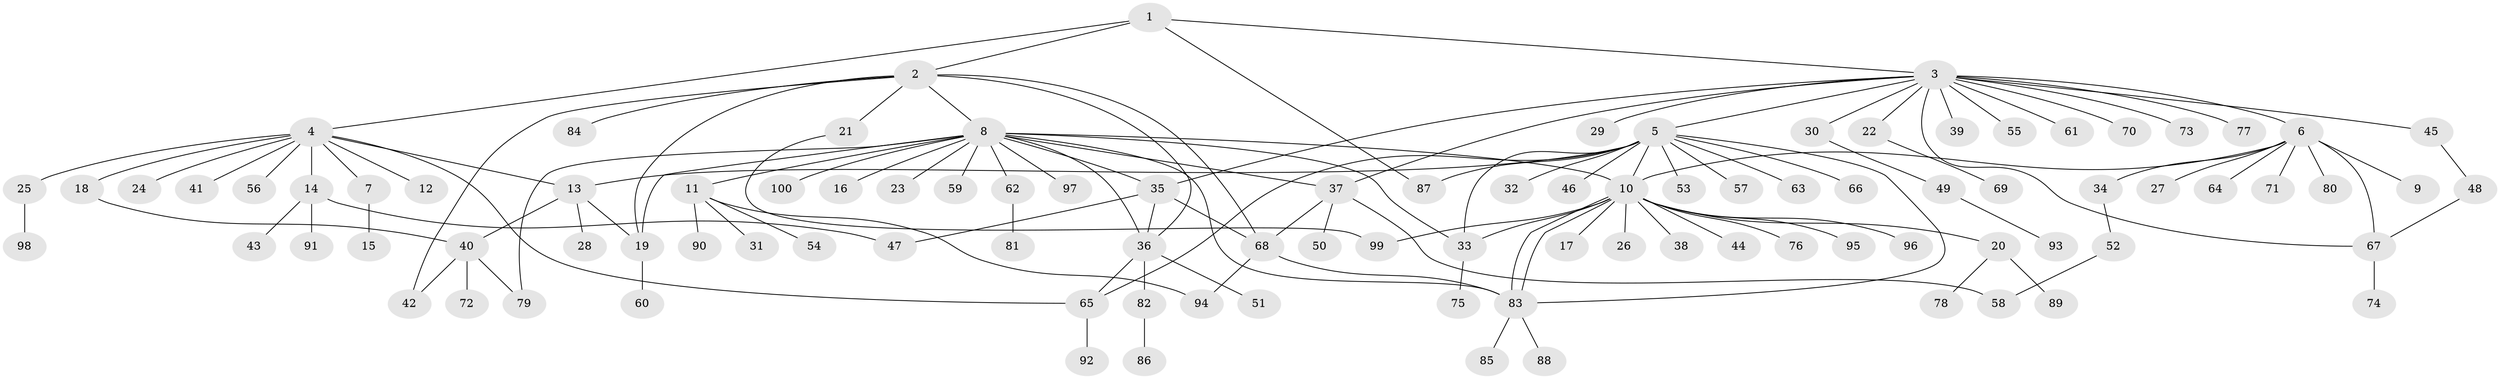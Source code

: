 // Generated by graph-tools (version 1.1) at 2025/38/02/21/25 10:38:53]
// undirected, 100 vertices, 128 edges
graph export_dot {
graph [start="1"]
  node [color=gray90,style=filled];
  1;
  2;
  3;
  4;
  5;
  6;
  7;
  8;
  9;
  10;
  11;
  12;
  13;
  14;
  15;
  16;
  17;
  18;
  19;
  20;
  21;
  22;
  23;
  24;
  25;
  26;
  27;
  28;
  29;
  30;
  31;
  32;
  33;
  34;
  35;
  36;
  37;
  38;
  39;
  40;
  41;
  42;
  43;
  44;
  45;
  46;
  47;
  48;
  49;
  50;
  51;
  52;
  53;
  54;
  55;
  56;
  57;
  58;
  59;
  60;
  61;
  62;
  63;
  64;
  65;
  66;
  67;
  68;
  69;
  70;
  71;
  72;
  73;
  74;
  75;
  76;
  77;
  78;
  79;
  80;
  81;
  82;
  83;
  84;
  85;
  86;
  87;
  88;
  89;
  90;
  91;
  92;
  93;
  94;
  95;
  96;
  97;
  98;
  99;
  100;
  1 -- 2;
  1 -- 3;
  1 -- 4;
  1 -- 87;
  2 -- 8;
  2 -- 19;
  2 -- 21;
  2 -- 36;
  2 -- 42;
  2 -- 68;
  2 -- 84;
  3 -- 5;
  3 -- 6;
  3 -- 22;
  3 -- 29;
  3 -- 30;
  3 -- 35;
  3 -- 37;
  3 -- 39;
  3 -- 45;
  3 -- 55;
  3 -- 61;
  3 -- 67;
  3 -- 70;
  3 -- 73;
  3 -- 77;
  4 -- 7;
  4 -- 12;
  4 -- 13;
  4 -- 14;
  4 -- 18;
  4 -- 24;
  4 -- 25;
  4 -- 41;
  4 -- 56;
  4 -- 65;
  5 -- 10;
  5 -- 13;
  5 -- 32;
  5 -- 33;
  5 -- 46;
  5 -- 53;
  5 -- 57;
  5 -- 63;
  5 -- 65;
  5 -- 66;
  5 -- 83;
  5 -- 87;
  6 -- 9;
  6 -- 10;
  6 -- 27;
  6 -- 34;
  6 -- 64;
  6 -- 67;
  6 -- 71;
  6 -- 80;
  7 -- 15;
  8 -- 10;
  8 -- 11;
  8 -- 16;
  8 -- 19;
  8 -- 23;
  8 -- 33;
  8 -- 35;
  8 -- 36;
  8 -- 37;
  8 -- 59;
  8 -- 62;
  8 -- 79;
  8 -- 83;
  8 -- 97;
  8 -- 100;
  10 -- 17;
  10 -- 20;
  10 -- 26;
  10 -- 33;
  10 -- 38;
  10 -- 44;
  10 -- 76;
  10 -- 83;
  10 -- 83;
  10 -- 95;
  10 -- 96;
  10 -- 99;
  11 -- 31;
  11 -- 54;
  11 -- 90;
  11 -- 94;
  13 -- 19;
  13 -- 28;
  13 -- 40;
  14 -- 43;
  14 -- 47;
  14 -- 91;
  18 -- 40;
  19 -- 60;
  20 -- 78;
  20 -- 89;
  21 -- 99;
  22 -- 69;
  25 -- 98;
  30 -- 49;
  33 -- 75;
  34 -- 52;
  35 -- 36;
  35 -- 47;
  35 -- 68;
  36 -- 51;
  36 -- 65;
  36 -- 82;
  37 -- 50;
  37 -- 58;
  37 -- 68;
  40 -- 42;
  40 -- 72;
  40 -- 79;
  45 -- 48;
  48 -- 67;
  49 -- 93;
  52 -- 58;
  62 -- 81;
  65 -- 92;
  67 -- 74;
  68 -- 83;
  68 -- 94;
  82 -- 86;
  83 -- 85;
  83 -- 88;
}
